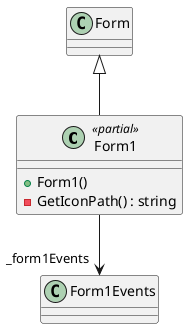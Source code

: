 @startuml
class Form1 <<partial>> {
    + Form1()
    - GetIconPath() : string
}
Form <|-- Form1
Form1 --> "_form1Events" Form1Events
@enduml
